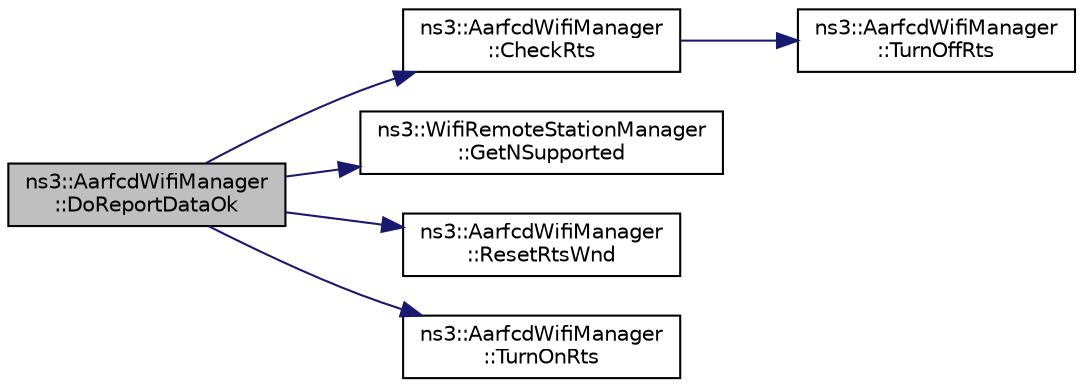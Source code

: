 digraph "ns3::AarfcdWifiManager::DoReportDataOk"
{
 // LATEX_PDF_SIZE
  edge [fontname="Helvetica",fontsize="10",labelfontname="Helvetica",labelfontsize="10"];
  node [fontname="Helvetica",fontsize="10",shape=record];
  rankdir="LR";
  Node1 [label="ns3::AarfcdWifiManager\l::DoReportDataOk",height=0.2,width=0.4,color="black", fillcolor="grey75", style="filled", fontcolor="black",tooltip="This method is a pure virtual method that must be implemented by the sub-class."];
  Node1 -> Node2 [color="midnightblue",fontsize="10",style="solid",fontname="Helvetica"];
  Node2 [label="ns3::AarfcdWifiManager\l::CheckRts",height=0.2,width=0.4,color="black", fillcolor="white", style="filled",URL="$classns3_1_1_aarfcd_wifi_manager.html#ae5874a6eb640c1873aa0f1b3da958be0",tooltip="Check if the use of RTS for the given station can be turned off."];
  Node2 -> Node3 [color="midnightblue",fontsize="10",style="solid",fontname="Helvetica"];
  Node3 [label="ns3::AarfcdWifiManager\l::TurnOffRts",height=0.2,width=0.4,color="black", fillcolor="white", style="filled",URL="$classns3_1_1_aarfcd_wifi_manager.html#a6d7efd473f4ea360b0f95895d91e5e1e",tooltip="Turn off RTS for the given station."];
  Node1 -> Node4 [color="midnightblue",fontsize="10",style="solid",fontname="Helvetica"];
  Node4 [label="ns3::WifiRemoteStationManager\l::GetNSupported",height=0.2,width=0.4,color="black", fillcolor="white", style="filled",URL="$classns3_1_1_wifi_remote_station_manager.html#a41c77586baf62914d464ef5c345411de",tooltip="Return the number of modes supported by the given station."];
  Node1 -> Node5 [color="midnightblue",fontsize="10",style="solid",fontname="Helvetica"];
  Node5 [label="ns3::AarfcdWifiManager\l::ResetRtsWnd",height=0.2,width=0.4,color="black", fillcolor="white", style="filled",URL="$classns3_1_1_aarfcd_wifi_manager.html#a058177eefb3e0938db7a6dae911d4f1b",tooltip="Reset the RTS window of the given station."];
  Node1 -> Node6 [color="midnightblue",fontsize="10",style="solid",fontname="Helvetica"];
  Node6 [label="ns3::AarfcdWifiManager\l::TurnOnRts",height=0.2,width=0.4,color="black", fillcolor="white", style="filled",URL="$classns3_1_1_aarfcd_wifi_manager.html#a7c0735a4d35702f34551d000808d9875",tooltip="Turn on RTS for the given station."];
}
